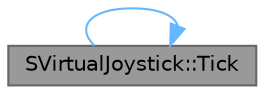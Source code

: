 digraph "SVirtualJoystick::Tick"
{
 // INTERACTIVE_SVG=YES
 // LATEX_PDF_SIZE
  bgcolor="transparent";
  edge [fontname=Helvetica,fontsize=10,labelfontname=Helvetica,labelfontsize=10];
  node [fontname=Helvetica,fontsize=10,shape=box,height=0.2,width=0.4];
  rankdir="LR";
  Node1 [id="Node000001",label="SVirtualJoystick::Tick",height=0.2,width=0.4,color="gray40", fillcolor="grey60", style="filled", fontcolor="black",tooltip="Ticks this widget with Geometry."];
  Node1 -> Node1 [id="edge1_Node000001_Node000001",color="steelblue1",style="solid",tooltip=" "];
}
